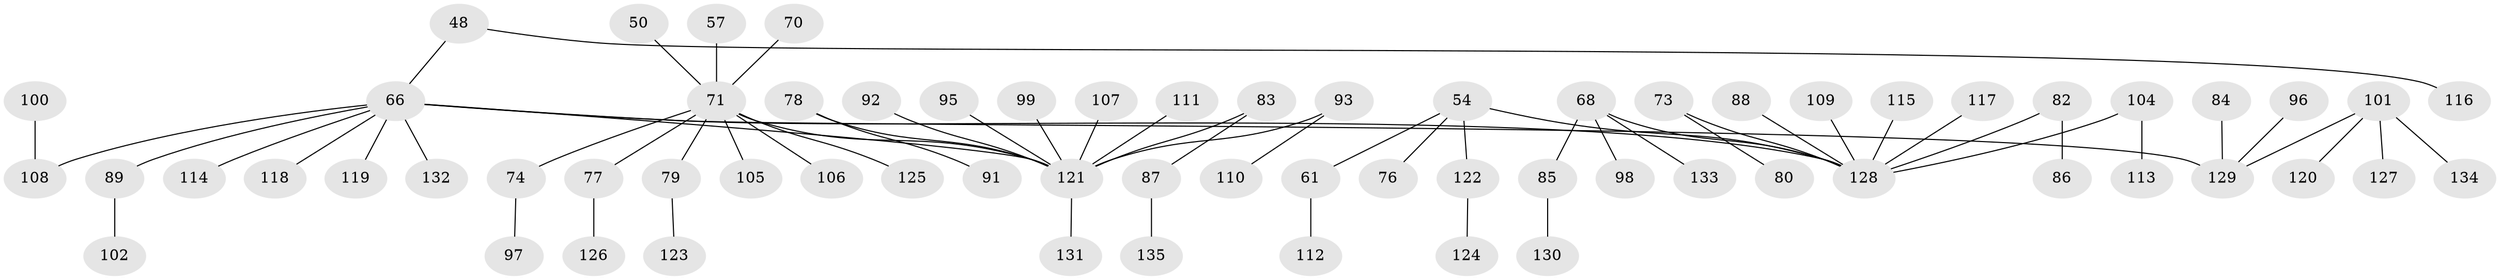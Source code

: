 // original degree distribution, {6: 0.037037037037037035, 5: 0.02962962962962963, 2: 0.28888888888888886, 4: 0.037037037037037035, 3: 0.14074074074074075, 1: 0.4666666666666667}
// Generated by graph-tools (version 1.1) at 2025/53/03/09/25 04:53:21]
// undirected, 67 vertices, 66 edges
graph export_dot {
graph [start="1"]
  node [color=gray90,style=filled];
  48 [super="+39"];
  50;
  54;
  57;
  61;
  66 [super="+62+41"];
  68 [super="+28+37+63"];
  70;
  71 [super="+64+38+40"];
  73;
  74;
  76;
  77;
  78;
  79;
  80;
  82;
  83 [super="+25"];
  84;
  85;
  86;
  87;
  88;
  89 [super="+81"];
  91;
  92;
  93;
  95;
  96;
  97;
  98;
  99;
  100;
  101 [super="+90"];
  102;
  104;
  105;
  106;
  107;
  108 [super="+58"];
  109;
  110;
  111;
  112;
  113;
  114 [super="+33"];
  115;
  116;
  117;
  118;
  119;
  120;
  121 [super="+53+94+52+30+55+51+103+60+59"];
  122;
  123;
  124;
  125;
  126;
  127;
  128 [super="+75+34"];
  129 [super="+29+72+45"];
  130;
  131;
  132;
  133;
  134;
  135;
  48 -- 66;
  48 -- 116;
  50 -- 71;
  54 -- 61;
  54 -- 76;
  54 -- 122;
  54 -- 128;
  57 -- 71;
  61 -- 112;
  66 -- 132;
  66 -- 118;
  66 -- 119;
  66 -- 129;
  66 -- 108;
  66 -- 121;
  66 -- 128;
  66 -- 89;
  66 -- 114;
  68 -- 133;
  68 -- 85;
  68 -- 98;
  68 -- 128;
  70 -- 71;
  71 -- 74;
  71 -- 125;
  71 -- 105;
  71 -- 106;
  71 -- 77;
  71 -- 79;
  71 -- 121;
  73 -- 80;
  73 -- 128;
  74 -- 97;
  77 -- 126;
  78 -- 91;
  78 -- 121;
  79 -- 123;
  82 -- 86;
  82 -- 128;
  83 -- 87;
  83 -- 121;
  84 -- 129;
  85 -- 130;
  87 -- 135;
  88 -- 128;
  89 -- 102;
  92 -- 121;
  93 -- 110;
  93 -- 121;
  95 -- 121;
  96 -- 129;
  99 -- 121;
  100 -- 108;
  101 -- 129;
  101 -- 134;
  101 -- 120;
  101 -- 127;
  104 -- 113;
  104 -- 128;
  107 -- 121;
  109 -- 128;
  111 -- 121;
  115 -- 128;
  117 -- 128;
  121 -- 131;
  122 -- 124;
}
